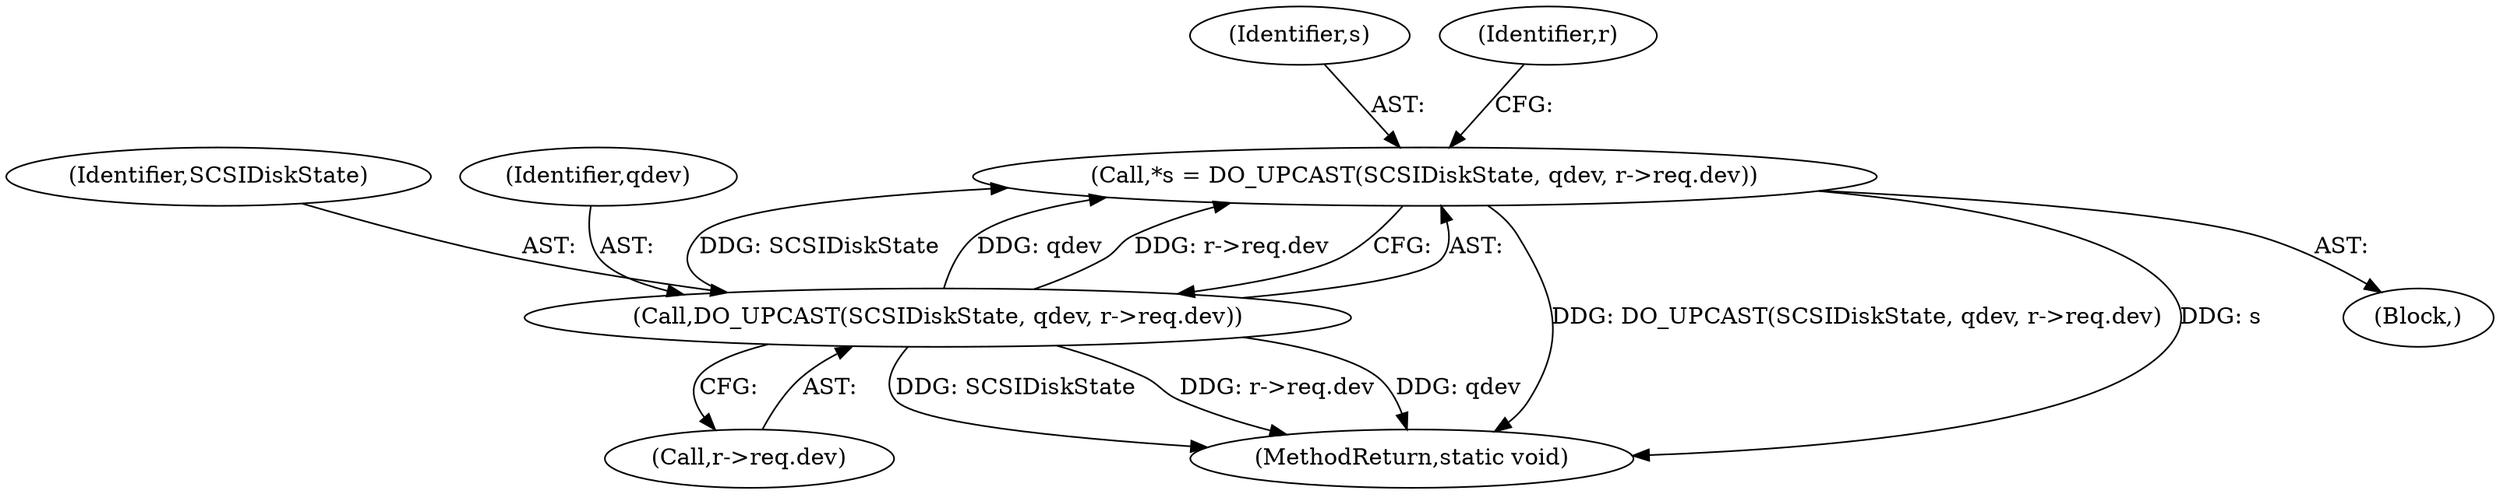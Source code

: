digraph "0_qemu_103b40f51e4012b3b0ad20f615562a1806d7f49a_0@pointer" {
"1000113" [label="(Call,*s = DO_UPCAST(SCSIDiskState, qdev, r->req.dev))"];
"1000115" [label="(Call,DO_UPCAST(SCSIDiskState, qdev, r->req.dev))"];
"1000113" [label="(Call,*s = DO_UPCAST(SCSIDiskState, qdev, r->req.dev))"];
"1000116" [label="(Identifier,SCSIDiskState)"];
"1000117" [label="(Identifier,qdev)"];
"1000115" [label="(Call,DO_UPCAST(SCSIDiskState, qdev, r->req.dev))"];
"1000114" [label="(Identifier,s)"];
"1000260" [label="(MethodReturn,static void)"];
"1000104" [label="(Block,)"];
"1000127" [label="(Identifier,r)"];
"1000118" [label="(Call,r->req.dev)"];
"1000113" -> "1000104"  [label="AST: "];
"1000113" -> "1000115"  [label="CFG: "];
"1000114" -> "1000113"  [label="AST: "];
"1000115" -> "1000113"  [label="AST: "];
"1000127" -> "1000113"  [label="CFG: "];
"1000113" -> "1000260"  [label="DDG: DO_UPCAST(SCSIDiskState, qdev, r->req.dev)"];
"1000113" -> "1000260"  [label="DDG: s"];
"1000115" -> "1000113"  [label="DDG: SCSIDiskState"];
"1000115" -> "1000113"  [label="DDG: qdev"];
"1000115" -> "1000113"  [label="DDG: r->req.dev"];
"1000115" -> "1000118"  [label="CFG: "];
"1000116" -> "1000115"  [label="AST: "];
"1000117" -> "1000115"  [label="AST: "];
"1000118" -> "1000115"  [label="AST: "];
"1000115" -> "1000260"  [label="DDG: r->req.dev"];
"1000115" -> "1000260"  [label="DDG: qdev"];
"1000115" -> "1000260"  [label="DDG: SCSIDiskState"];
}

